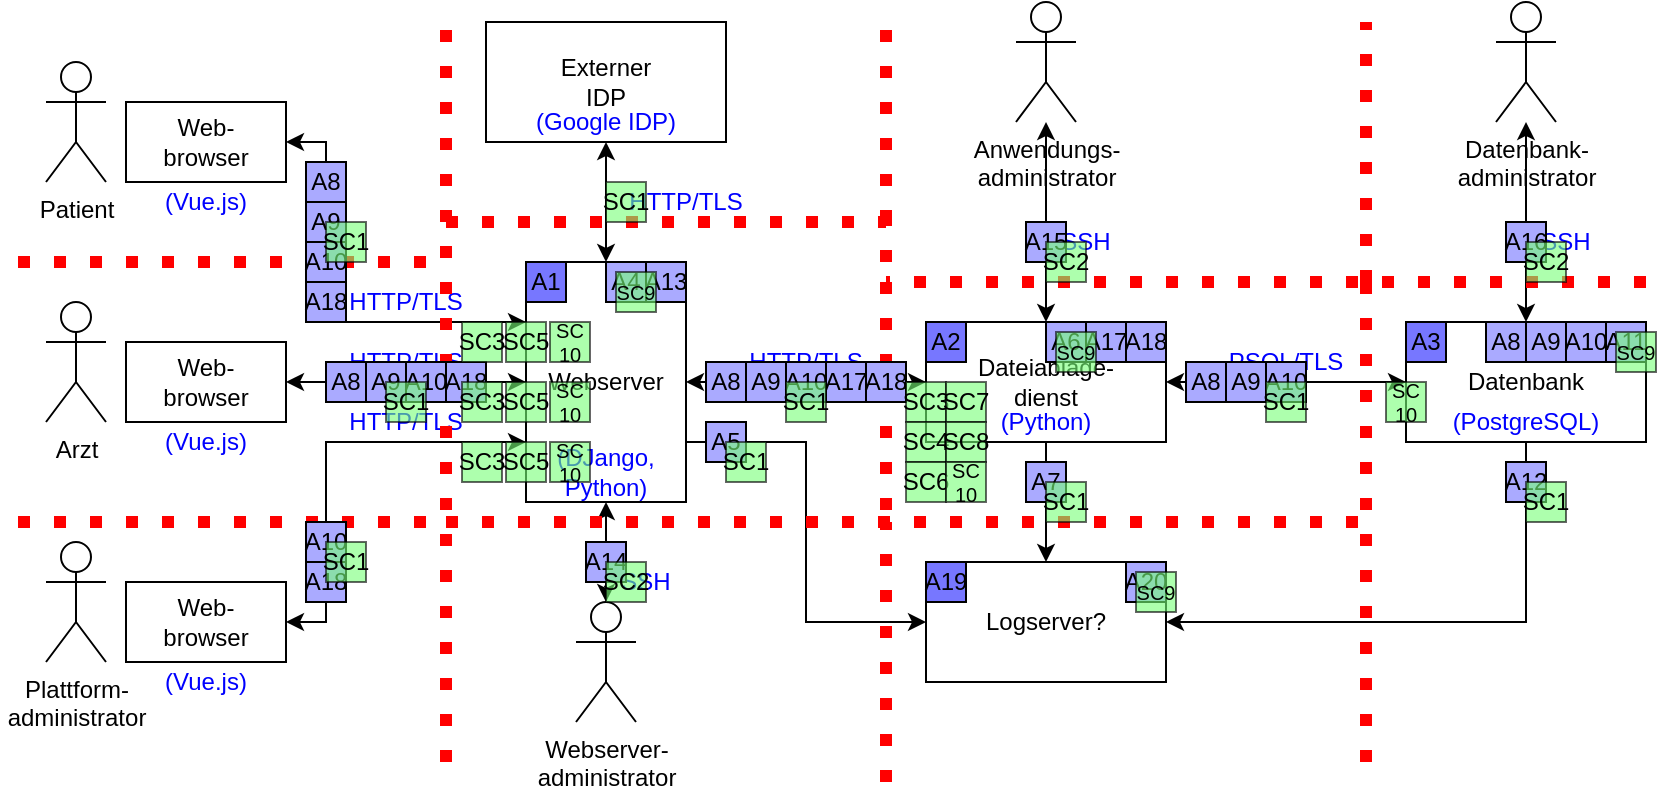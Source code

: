 <mxfile version="20.5.1" type="device"><diagram id="uVGfITCaFiUJm7X7XIJg" name="Seite-1"><mxGraphModel dx="1422" dy="762" grid="1" gridSize="10" guides="1" tooltips="1" connect="1" arrows="1" fold="1" page="1" pageScale="1" pageWidth="827" pageHeight="1169" math="0" shadow="0"><root><mxCell id="0"/><mxCell id="1" parent="0"/><mxCell id="wEpryMoChp48_agsQIqM-1" value="Patient" style="shape=umlActor;verticalLabelPosition=bottom;verticalAlign=top;html=1;outlineConnect=0;" parent="1" vertex="1"><mxGeometry x="40" y="40" width="30" height="60" as="geometry"/></mxCell><mxCell id="wEpryMoChp48_agsQIqM-2" value="Arzt" style="shape=umlActor;verticalLabelPosition=bottom;verticalAlign=top;html=1;outlineConnect=0;" parent="1" vertex="1"><mxGeometry x="40" y="160" width="30" height="60" as="geometry"/></mxCell><mxCell id="wEpryMoChp48_agsQIqM-3" value="&lt;div&gt;Plattform-&lt;/div&gt;&lt;div&gt;administrator&lt;/div&gt;" style="shape=umlActor;verticalLabelPosition=bottom;verticalAlign=top;html=1;outlineConnect=0;" parent="1" vertex="1"><mxGeometry x="40" y="280" width="30" height="60" as="geometry"/></mxCell><mxCell id="wEpryMoChp48_agsQIqM-12" style="edgeStyle=orthogonalEdgeStyle;rounded=0;orthogonalLoop=1;jettySize=auto;html=1;exitX=1;exitY=0.5;exitDx=0;exitDy=0;entryX=0;entryY=0.25;entryDx=0;entryDy=0;startArrow=classic;startFill=1;" parent="1" source="wEpryMoChp48_agsQIqM-5" target="wEpryMoChp48_agsQIqM-10" edge="1"><mxGeometry relative="1" as="geometry"><mxPoint x="180" y="180" as="targetPoint"/><Array as="points"><mxPoint x="180" y="80"/><mxPoint x="180" y="170"/></Array></mxGeometry></mxCell><mxCell id="wEpryMoChp48_agsQIqM-5" value="&lt;div&gt;Web-&lt;/div&gt;&lt;div&gt;browser&lt;br&gt;&lt;/div&gt;" style="rounded=0;whiteSpace=wrap;html=1;" parent="1" vertex="1"><mxGeometry x="80" y="60" width="80" height="40" as="geometry"/></mxCell><mxCell id="wEpryMoChp48_agsQIqM-11" style="edgeStyle=orthogonalEdgeStyle;rounded=0;orthogonalLoop=1;jettySize=auto;html=1;exitX=1;exitY=0.5;exitDx=0;exitDy=0;startArrow=classic;startFill=1;" parent="1" source="wEpryMoChp48_agsQIqM-6" target="wEpryMoChp48_agsQIqM-10" edge="1"><mxGeometry relative="1" as="geometry"/></mxCell><mxCell id="wEpryMoChp48_agsQIqM-6" value="&lt;div&gt;Web-&lt;/div&gt;&lt;div&gt;browser&lt;br&gt;&lt;/div&gt;" style="rounded=0;whiteSpace=wrap;html=1;" parent="1" vertex="1"><mxGeometry x="80" y="180" width="80" height="40" as="geometry"/></mxCell><mxCell id="wEpryMoChp48_agsQIqM-13" style="edgeStyle=orthogonalEdgeStyle;rounded=0;orthogonalLoop=1;jettySize=auto;html=1;exitX=1;exitY=0.5;exitDx=0;exitDy=0;entryX=0;entryY=0.75;entryDx=0;entryDy=0;startArrow=classic;startFill=1;" parent="1" source="wEpryMoChp48_agsQIqM-7" target="wEpryMoChp48_agsQIqM-10" edge="1"><mxGeometry relative="1" as="geometry"><Array as="points"><mxPoint x="180" y="320"/><mxPoint x="180" y="230"/></Array></mxGeometry></mxCell><mxCell id="wEpryMoChp48_agsQIqM-7" value="&lt;div&gt;Web-&lt;/div&gt;&lt;div&gt;browser&lt;br&gt;&lt;/div&gt;" style="rounded=0;whiteSpace=wrap;html=1;" parent="1" vertex="1"><mxGeometry x="80" y="300" width="80" height="40" as="geometry"/></mxCell><mxCell id="wEpryMoChp48_agsQIqM-19" style="edgeStyle=orthogonalEdgeStyle;rounded=0;orthogonalLoop=1;jettySize=auto;html=1;exitX=1;exitY=0.5;exitDx=0;exitDy=0;startArrow=classic;startFill=1;" parent="1" source="wEpryMoChp48_agsQIqM-10" target="wEpryMoChp48_agsQIqM-15" edge="1"><mxGeometry relative="1" as="geometry"/></mxCell><mxCell id="wEpryMoChp48_agsQIqM-24" style="edgeStyle=orthogonalEdgeStyle;rounded=0;orthogonalLoop=1;jettySize=auto;html=1;exitX=1;exitY=0.75;exitDx=0;exitDy=0;entryX=0;entryY=0.5;entryDx=0;entryDy=0;" parent="1" source="wEpryMoChp48_agsQIqM-10" target="wEpryMoChp48_agsQIqM-17" edge="1"><mxGeometry relative="1" as="geometry"/></mxCell><mxCell id="wEpryMoChp48_agsQIqM-26" style="edgeStyle=orthogonalEdgeStyle;rounded=0;orthogonalLoop=1;jettySize=auto;html=1;exitX=0.5;exitY=0;exitDx=0;exitDy=0;startArrow=classic;startFill=1;" parent="1" source="wEpryMoChp48_agsQIqM-10" target="wEpryMoChp48_agsQIqM-14" edge="1"><mxGeometry relative="1" as="geometry"/></mxCell><mxCell id="wEpryMoChp48_agsQIqM-10" value="&lt;div&gt;Webserver&lt;/div&gt;" style="rounded=0;whiteSpace=wrap;html=1;" parent="1" vertex="1"><mxGeometry x="280" y="140" width="80" height="120" as="geometry"/></mxCell><mxCell id="wEpryMoChp48_agsQIqM-14" value="&lt;div&gt;Externer&lt;/div&gt;&lt;div&gt;IDP&lt;br&gt;&lt;/div&gt;" style="rounded=0;whiteSpace=wrap;html=1;" parent="1" vertex="1"><mxGeometry x="260" y="20" width="120" height="60" as="geometry"/></mxCell><mxCell id="wEpryMoChp48_agsQIqM-18" style="edgeStyle=orthogonalEdgeStyle;rounded=0;orthogonalLoop=1;jettySize=auto;html=1;exitX=1;exitY=0.5;exitDx=0;exitDy=0;startArrow=classic;startFill=1;" parent="1" source="wEpryMoChp48_agsQIqM-15" target="wEpryMoChp48_agsQIqM-16" edge="1"><mxGeometry relative="1" as="geometry"/></mxCell><mxCell id="wEpryMoChp48_agsQIqM-25" style="edgeStyle=orthogonalEdgeStyle;rounded=0;orthogonalLoop=1;jettySize=auto;html=1;exitX=0.5;exitY=1;exitDx=0;exitDy=0;entryX=0.5;entryY=0;entryDx=0;entryDy=0;" parent="1" source="wEpryMoChp48_agsQIqM-15" target="wEpryMoChp48_agsQIqM-17" edge="1"><mxGeometry relative="1" as="geometry"/></mxCell><mxCell id="wEpryMoChp48_agsQIqM-15" value="&lt;div&gt;Dateiablage-&lt;/div&gt;&lt;div&gt;dienst&lt;br&gt;&lt;/div&gt;" style="rounded=0;whiteSpace=wrap;html=1;" parent="1" vertex="1"><mxGeometry x="480" y="170" width="120" height="60" as="geometry"/></mxCell><mxCell id="jYVqGs-6-Orzp6eaTr2p-7" style="edgeStyle=orthogonalEdgeStyle;rounded=0;orthogonalLoop=1;jettySize=auto;html=1;exitX=0.5;exitY=1;exitDx=0;exitDy=0;entryX=1;entryY=0.5;entryDx=0;entryDy=0;" parent="1" source="wEpryMoChp48_agsQIqM-16" target="wEpryMoChp48_agsQIqM-17" edge="1"><mxGeometry relative="1" as="geometry"/></mxCell><mxCell id="wEpryMoChp48_agsQIqM-16" value="Datenbank" style="rounded=0;whiteSpace=wrap;html=1;" parent="1" vertex="1"><mxGeometry x="720" y="170" width="120" height="60" as="geometry"/></mxCell><mxCell id="wEpryMoChp48_agsQIqM-17" value="Logserver?" style="rounded=0;whiteSpace=wrap;html=1;" parent="1" vertex="1"><mxGeometry x="480" y="290" width="120" height="60" as="geometry"/></mxCell><mxCell id="jYVqGs-6-Orzp6eaTr2p-5" style="edgeStyle=orthogonalEdgeStyle;rounded=0;orthogonalLoop=1;jettySize=auto;html=1;startArrow=classic;startFill=1;" parent="1" source="jYVqGs-6-Orzp6eaTr2p-1" target="wEpryMoChp48_agsQIqM-15" edge="1"><mxGeometry relative="1" as="geometry"/></mxCell><mxCell id="jYVqGs-6-Orzp6eaTr2p-1" value="&lt;div&gt;Anwendungs-&lt;/div&gt;&lt;div&gt;administrator&lt;/div&gt;" style="shape=umlActor;verticalLabelPosition=bottom;verticalAlign=top;html=1;outlineConnect=0;" parent="1" vertex="1"><mxGeometry x="525" y="10" width="30" height="60" as="geometry"/></mxCell><mxCell id="jYVqGs-6-Orzp6eaTr2p-6" style="edgeStyle=orthogonalEdgeStyle;rounded=0;orthogonalLoop=1;jettySize=auto;html=1;startArrow=classic;startFill=1;" parent="1" source="jYVqGs-6-Orzp6eaTr2p-2" target="wEpryMoChp48_agsQIqM-16" edge="1"><mxGeometry relative="1" as="geometry"/></mxCell><mxCell id="jYVqGs-6-Orzp6eaTr2p-2" value="&lt;div&gt;Datenbank-&lt;/div&gt;&lt;div&gt;administrator&lt;/div&gt;" style="shape=umlActor;verticalLabelPosition=bottom;verticalAlign=top;html=1;outlineConnect=0;" parent="1" vertex="1"><mxGeometry x="765" y="10" width="30" height="60" as="geometry"/></mxCell><mxCell id="-QTAtKX09mSlTEPiPCkI-73" style="edgeStyle=orthogonalEdgeStyle;rounded=0;orthogonalLoop=1;jettySize=auto;html=1;startArrow=classic;startFill=1;" parent="1" source="-QTAtKX09mSlTEPiPCkI-65" target="wEpryMoChp48_agsQIqM-10" edge="1"><mxGeometry relative="1" as="geometry"/></mxCell><mxCell id="-QTAtKX09mSlTEPiPCkI-65" value="&lt;div&gt;Webserver-&lt;/div&gt;&lt;div&gt;administrator&lt;/div&gt;" style="shape=umlActor;verticalLabelPosition=bottom;verticalAlign=top;html=1;outlineConnect=0;" parent="1" vertex="1"><mxGeometry x="305" y="310" width="30" height="60" as="geometry"/></mxCell><mxCell id="jYVqGs-6-Orzp6eaTr2p-8" value="Technisch" parent="0"/><mxCell id="jYVqGs-6-Orzp6eaTr2p-11" value="(PostgreSQL)" style="text;html=1;strokeColor=none;fillColor=none;align=center;verticalAlign=middle;whiteSpace=wrap;rounded=0;fontColor=#0000ff;" parent="jYVqGs-6-Orzp6eaTr2p-8" vertex="1"><mxGeometry x="720" y="210" width="120" height="20" as="geometry"/></mxCell><mxCell id="jYVqGs-6-Orzp6eaTr2p-12" value="(DJango, Python)" style="text;html=1;strokeColor=none;fillColor=none;align=center;verticalAlign=middle;whiteSpace=wrap;rounded=0;fontColor=#0000ff;" parent="jYVqGs-6-Orzp6eaTr2p-8" vertex="1"><mxGeometry x="280" y="230" width="80" height="30" as="geometry"/></mxCell><mxCell id="jYVqGs-6-Orzp6eaTr2p-13" value="(Python)" style="text;html=1;strokeColor=none;fillColor=none;align=center;verticalAlign=middle;whiteSpace=wrap;rounded=0;fontColor=#0000ff;" parent="jYVqGs-6-Orzp6eaTr2p-8" vertex="1"><mxGeometry x="480" y="210" width="120" height="20" as="geometry"/></mxCell><mxCell id="jYVqGs-6-Orzp6eaTr2p-14" value="(Vue.js)" style="text;html=1;strokeColor=none;fillColor=none;align=center;verticalAlign=middle;whiteSpace=wrap;rounded=0;fontColor=#0000ff;" parent="jYVqGs-6-Orzp6eaTr2p-8" vertex="1"><mxGeometry x="80" y="100" width="80" height="20" as="geometry"/></mxCell><mxCell id="jYVqGs-6-Orzp6eaTr2p-15" value="(Vue.js)" style="text;html=1;strokeColor=none;fillColor=none;align=center;verticalAlign=middle;whiteSpace=wrap;rounded=0;fontColor=#0000ff;" parent="jYVqGs-6-Orzp6eaTr2p-8" vertex="1"><mxGeometry x="80" y="220" width="80" height="20" as="geometry"/></mxCell><mxCell id="jYVqGs-6-Orzp6eaTr2p-16" value="(Vue.js)" style="text;html=1;strokeColor=none;fillColor=none;align=center;verticalAlign=middle;whiteSpace=wrap;rounded=0;fontColor=#0000ff;" parent="jYVqGs-6-Orzp6eaTr2p-8" vertex="1"><mxGeometry x="80" y="340" width="80" height="20" as="geometry"/></mxCell><mxCell id="jYVqGs-6-Orzp6eaTr2p-17" value="HTTP/TLS" style="text;html=1;strokeColor=none;fillColor=none;align=center;verticalAlign=middle;whiteSpace=wrap;rounded=0;fontColor=#0000ff;" parent="jYVqGs-6-Orzp6eaTr2p-8" vertex="1"><mxGeometry x="380" y="180" width="80" height="20" as="geometry"/></mxCell><mxCell id="jYVqGs-6-Orzp6eaTr2p-18" value="PSQL/TLS" style="text;html=1;strokeColor=none;fillColor=none;align=center;verticalAlign=middle;whiteSpace=wrap;rounded=0;fontColor=#0000ff;" parent="jYVqGs-6-Orzp6eaTr2p-8" vertex="1"><mxGeometry x="620" y="180" width="80" height="20" as="geometry"/></mxCell><mxCell id="jYVqGs-6-Orzp6eaTr2p-20" value="HTTP/TLS" style="text;html=1;strokeColor=none;fillColor=none;align=center;verticalAlign=middle;whiteSpace=wrap;rounded=0;fontColor=#0000ff;" parent="jYVqGs-6-Orzp6eaTr2p-8" vertex="1"><mxGeometry x="180" y="150" width="80" height="20" as="geometry"/></mxCell><mxCell id="jYVqGs-6-Orzp6eaTr2p-21" value="HTTP/TLS" style="text;html=1;strokeColor=none;fillColor=none;align=center;verticalAlign=middle;whiteSpace=wrap;rounded=0;fontColor=#0000ff;" parent="jYVqGs-6-Orzp6eaTr2p-8" vertex="1"><mxGeometry x="180" y="180" width="80" height="20" as="geometry"/></mxCell><mxCell id="jYVqGs-6-Orzp6eaTr2p-22" value="HTTP/TLS" style="text;html=1;strokeColor=none;fillColor=none;align=center;verticalAlign=middle;whiteSpace=wrap;rounded=0;fontColor=#0000ff;" parent="jYVqGs-6-Orzp6eaTr2p-8" vertex="1"><mxGeometry x="180" y="210" width="80" height="20" as="geometry"/></mxCell><mxCell id="jYVqGs-6-Orzp6eaTr2p-23" value="HTTP/TLS" style="text;html=1;strokeColor=none;fillColor=none;align=center;verticalAlign=middle;whiteSpace=wrap;rounded=0;fontColor=#0000ff;" parent="jYVqGs-6-Orzp6eaTr2p-8" vertex="1"><mxGeometry x="320" y="100" width="80" height="20" as="geometry"/></mxCell><mxCell id="jYVqGs-6-Orzp6eaTr2p-24" value="SSH" style="text;html=1;strokeColor=none;fillColor=none;align=center;verticalAlign=middle;whiteSpace=wrap;rounded=0;fontColor=#0000ff;" parent="jYVqGs-6-Orzp6eaTr2p-8" vertex="1"><mxGeometry x="540" y="120" width="40" height="20" as="geometry"/></mxCell><mxCell id="jYVqGs-6-Orzp6eaTr2p-25" value="SSH" style="text;html=1;strokeColor=none;fillColor=none;align=center;verticalAlign=middle;whiteSpace=wrap;rounded=0;fontColor=#0000ff;" parent="jYVqGs-6-Orzp6eaTr2p-8" vertex="1"><mxGeometry x="780" y="120" width="40" height="20" as="geometry"/></mxCell><mxCell id="jYVqGs-6-Orzp6eaTr2p-26" value="(Google IDP)" style="text;html=1;strokeColor=none;fillColor=none;align=center;verticalAlign=middle;whiteSpace=wrap;rounded=0;fontColor=#0000ff;" parent="jYVqGs-6-Orzp6eaTr2p-8" vertex="1"><mxGeometry x="260" y="60" width="120" height="20" as="geometry"/></mxCell><mxCell id="-QTAtKX09mSlTEPiPCkI-75" value="SSH" style="text;html=1;strokeColor=none;fillColor=none;align=center;verticalAlign=middle;whiteSpace=wrap;rounded=0;fontColor=#0000ff;" parent="jYVqGs-6-Orzp6eaTr2p-8" vertex="1"><mxGeometry x="320" y="290" width="40" height="20" as="geometry"/></mxCell><object label="Vertrauensgrenzen" id="EDAqVRk68eKfgAT5x3LY-1"><mxCell parent="0"/></object><mxCell id="EDAqVRk68eKfgAT5x3LY-3" value="" style="endArrow=none;dashed=1;html=1;strokeWidth=6;rounded=0;strokeColor=#ff0000;dashPattern=1 2;" parent="EDAqVRk68eKfgAT5x3LY-1" edge="1"><mxGeometry width="50" height="50" relative="1" as="geometry"><mxPoint x="460" y="400" as="sourcePoint"/><mxPoint x="700" y="270" as="targetPoint"/><Array as="points"><mxPoint x="460" y="270"/></Array></mxGeometry></mxCell><mxCell id="EDAqVRk68eKfgAT5x3LY-4" value="" style="endArrow=none;dashed=1;html=1;strokeWidth=6;rounded=0;strokeColor=#ff0000;dashPattern=1 2;" parent="EDAqVRk68eKfgAT5x3LY-1" edge="1"><mxGeometry width="50" height="50" relative="1" as="geometry"><mxPoint x="460" y="150" as="sourcePoint"/><mxPoint x="460" y="270" as="targetPoint"/></mxGeometry></mxCell><mxCell id="EDAqVRk68eKfgAT5x3LY-5" value="" style="endArrow=none;dashed=1;html=1;strokeWidth=6;rounded=0;strokeColor=#ff0000;dashPattern=1 2;" parent="EDAqVRk68eKfgAT5x3LY-1" edge="1"><mxGeometry width="50" height="50" relative="1" as="geometry"><mxPoint x="840" y="150" as="sourcePoint"/><mxPoint x="460" y="150" as="targetPoint"/></mxGeometry></mxCell><mxCell id="EDAqVRk68eKfgAT5x3LY-6" value="" style="endArrow=none;dashed=1;html=1;strokeWidth=6;rounded=0;strokeColor=#ff0000;dashPattern=1 2;" parent="EDAqVRk68eKfgAT5x3LY-1" edge="1"><mxGeometry width="50" height="50" relative="1" as="geometry"><mxPoint x="700" y="150" as="sourcePoint"/><mxPoint x="700" y="400" as="targetPoint"/></mxGeometry></mxCell><mxCell id="EDAqVRk68eKfgAT5x3LY-7" value="" style="endArrow=none;dashed=1;html=1;strokeWidth=6;rounded=0;strokeColor=#ff0000;dashPattern=1 2;" parent="EDAqVRk68eKfgAT5x3LY-1" edge="1"><mxGeometry width="50" height="50" relative="1" as="geometry"><mxPoint x="460" y="140" as="sourcePoint"/><mxPoint x="240" y="400" as="targetPoint"/><Array as="points"><mxPoint x="460" y="120"/><mxPoint x="240" y="120"/></Array></mxGeometry></mxCell><mxCell id="EDAqVRk68eKfgAT5x3LY-8" value="" style="endArrow=none;dashed=1;html=1;strokeWidth=6;rounded=0;strokeColor=#ff0000;dashPattern=1 2;" parent="EDAqVRk68eKfgAT5x3LY-1" edge="1"><mxGeometry width="50" height="50" relative="1" as="geometry"><mxPoint x="230" y="140" as="sourcePoint"/><mxPoint x="20" y="140" as="targetPoint"/></mxGeometry></mxCell><mxCell id="EDAqVRk68eKfgAT5x3LY-9" value="" style="endArrow=none;dashed=1;html=1;strokeWidth=6;rounded=0;strokeColor=#ff0000;dashPattern=1 2;" parent="EDAqVRk68eKfgAT5x3LY-1" edge="1"><mxGeometry width="50" height="50" relative="1" as="geometry"><mxPoint x="230" y="270" as="sourcePoint"/><mxPoint x="20.0" y="270" as="targetPoint"/></mxGeometry></mxCell><mxCell id="EDAqVRk68eKfgAT5x3LY-10" value="" style="endArrow=none;dashed=1;html=1;strokeWidth=6;rounded=0;strokeColor=#ff0000;dashPattern=1 2;" parent="EDAqVRk68eKfgAT5x3LY-1" edge="1"><mxGeometry width="50" height="50" relative="1" as="geometry"><mxPoint x="240" y="120" as="sourcePoint"/><mxPoint x="240" y="20" as="targetPoint"/></mxGeometry></mxCell><mxCell id="EDAqVRk68eKfgAT5x3LY-11" value="" style="endArrow=none;dashed=1;html=1;strokeWidth=6;rounded=0;strokeColor=#ff0000;dashPattern=1 2;" parent="EDAqVRk68eKfgAT5x3LY-1" edge="1"><mxGeometry width="50" height="50" relative="1" as="geometry"><mxPoint x="460" y="120" as="sourcePoint"/><mxPoint x="460" y="20" as="targetPoint"/></mxGeometry></mxCell><mxCell id="EDAqVRk68eKfgAT5x3LY-12" value="" style="endArrow=none;dashed=1;html=1;strokeWidth=6;rounded=0;strokeColor=#ff0000;dashPattern=1 2;" parent="EDAqVRk68eKfgAT5x3LY-1" edge="1"><mxGeometry width="50" height="50" relative="1" as="geometry"><mxPoint x="700" y="150" as="sourcePoint"/><mxPoint x="700" y="20" as="targetPoint"/></mxGeometry></mxCell><mxCell id="-QTAtKX09mSlTEPiPCkI-66" value="" style="endArrow=none;dashed=1;html=1;strokeWidth=6;rounded=0;strokeColor=#ff0000;dashPattern=1 2;" parent="EDAqVRk68eKfgAT5x3LY-1" edge="1"><mxGeometry width="50" height="50" relative="1" as="geometry"><mxPoint x="240" y="270" as="sourcePoint"/><mxPoint x="460" y="270" as="targetPoint"/></mxGeometry></mxCell><mxCell id="-QTAtKX09mSlTEPiPCkI-27" value="Schutzobjekte" parent="0"/><mxCell id="-QTAtKX09mSlTEPiPCkI-28" value="A1" style="whiteSpace=wrap;html=1;aspect=fixed;fillColor=#7777FF;" parent="-QTAtKX09mSlTEPiPCkI-27" vertex="1"><mxGeometry x="280" y="140" width="20" height="20" as="geometry"/></mxCell><mxCell id="-QTAtKX09mSlTEPiPCkI-29" value="A2" style="whiteSpace=wrap;html=1;aspect=fixed;fillColor=#7777FF;" parent="-QTAtKX09mSlTEPiPCkI-27" vertex="1"><mxGeometry x="480" y="170" width="20" height="20" as="geometry"/></mxCell><mxCell id="-QTAtKX09mSlTEPiPCkI-30" value="A3" style="whiteSpace=wrap;html=1;aspect=fixed;fillColor=#7777FF;" parent="-QTAtKX09mSlTEPiPCkI-27" vertex="1"><mxGeometry x="720" y="170" width="20" height="20" as="geometry"/></mxCell><mxCell id="-QTAtKX09mSlTEPiPCkI-31" value="A19" style="whiteSpace=wrap;html=1;aspect=fixed;fillColor=#7777FF;" parent="-QTAtKX09mSlTEPiPCkI-27" vertex="1"><mxGeometry x="480" y="290" width="20" height="20" as="geometry"/></mxCell><mxCell id="-QTAtKX09mSlTEPiPCkI-32" value="A4" style="whiteSpace=wrap;html=1;aspect=fixed;fillColor=#aaaaFF;" parent="-QTAtKX09mSlTEPiPCkI-27" vertex="1"><mxGeometry x="320" y="140" width="20" height="20" as="geometry"/></mxCell><mxCell id="-QTAtKX09mSlTEPiPCkI-33" value="A5" style="whiteSpace=wrap;html=1;aspect=fixed;fillColor=#aaaaFF;" parent="-QTAtKX09mSlTEPiPCkI-27" vertex="1"><mxGeometry x="370" y="220" width="20" height="20" as="geometry"/></mxCell><mxCell id="-QTAtKX09mSlTEPiPCkI-34" value="A7" style="whiteSpace=wrap;html=1;aspect=fixed;fillColor=#aaaaFF;" parent="-QTAtKX09mSlTEPiPCkI-27" vertex="1"><mxGeometry x="530" y="240" width="20" height="20" as="geometry"/></mxCell><mxCell id="-QTAtKX09mSlTEPiPCkI-35" value="A8" style="whiteSpace=wrap;html=1;aspect=fixed;fillColor=#aaaaFF;" parent="-QTAtKX09mSlTEPiPCkI-27" vertex="1"><mxGeometry x="170" y="90" width="20" height="20" as="geometry"/></mxCell><mxCell id="-QTAtKX09mSlTEPiPCkI-36" value="A6" style="whiteSpace=wrap;html=1;aspect=fixed;fillColor=#aaaaFF;" parent="-QTAtKX09mSlTEPiPCkI-27" vertex="1"><mxGeometry x="540" y="170" width="20" height="20" as="geometry"/></mxCell><mxCell id="-QTAtKX09mSlTEPiPCkI-37" value="A11" style="whiteSpace=wrap;html=1;aspect=fixed;fillColor=#aaaaFF;" parent="-QTAtKX09mSlTEPiPCkI-27" vertex="1"><mxGeometry x="820" y="170" width="20" height="20" as="geometry"/></mxCell><mxCell id="-QTAtKX09mSlTEPiPCkI-38" value="A12" style="whiteSpace=wrap;html=1;aspect=fixed;fillColor=#aaaaFF;" parent="-QTAtKX09mSlTEPiPCkI-27" vertex="1"><mxGeometry x="770" y="240" width="20" height="20" as="geometry"/></mxCell><mxCell id="-QTAtKX09mSlTEPiPCkI-39" value="A9" style="whiteSpace=wrap;html=1;aspect=fixed;fillColor=#aaaaFF;" parent="-QTAtKX09mSlTEPiPCkI-27" vertex="1"><mxGeometry x="170" y="110" width="20" height="20" as="geometry"/></mxCell><mxCell id="-QTAtKX09mSlTEPiPCkI-40" value="A13" style="whiteSpace=wrap;html=1;aspect=fixed;fillColor=#aaaaFF;" parent="-QTAtKX09mSlTEPiPCkI-27" vertex="1"><mxGeometry x="340" y="140" width="20" height="20" as="geometry"/></mxCell><mxCell id="-QTAtKX09mSlTEPiPCkI-41" value="A14" style="whiteSpace=wrap;html=1;aspect=fixed;fillColor=#aaaaFF;" parent="-QTAtKX09mSlTEPiPCkI-27" vertex="1"><mxGeometry x="310" y="280" width="20" height="20" as="geometry"/></mxCell><mxCell id="-QTAtKX09mSlTEPiPCkI-42" value="A15" style="whiteSpace=wrap;html=1;aspect=fixed;fillColor=#aaaaFF;" parent="-QTAtKX09mSlTEPiPCkI-27" vertex="1"><mxGeometry x="530" y="120" width="20" height="20" as="geometry"/></mxCell><mxCell id="-QTAtKX09mSlTEPiPCkI-43" value="A16" style="whiteSpace=wrap;html=1;aspect=fixed;fillColor=#aaaaFF;" parent="-QTAtKX09mSlTEPiPCkI-27" vertex="1"><mxGeometry x="770" y="120" width="20" height="20" as="geometry"/></mxCell><mxCell id="-QTAtKX09mSlTEPiPCkI-44" value="A17" style="whiteSpace=wrap;html=1;aspect=fixed;fillColor=#aaaaFF;" parent="-QTAtKX09mSlTEPiPCkI-27" vertex="1"><mxGeometry x="430" y="190" width="20" height="20" as="geometry"/></mxCell><mxCell id="-QTAtKX09mSlTEPiPCkI-45" value="A10" style="whiteSpace=wrap;html=1;aspect=fixed;fillColor=#aaaaFF;" parent="-QTAtKX09mSlTEPiPCkI-27" vertex="1"><mxGeometry x="170" y="130" width="20" height="20" as="geometry"/></mxCell><mxCell id="-QTAtKX09mSlTEPiPCkI-46" value="A18" style="whiteSpace=wrap;html=1;aspect=fixed;fillColor=#aaaaFF;" parent="-QTAtKX09mSlTEPiPCkI-27" vertex="1"><mxGeometry x="170" y="150" width="20" height="20" as="geometry"/></mxCell><mxCell id="-QTAtKX09mSlTEPiPCkI-47" value="A8" style="whiteSpace=wrap;html=1;aspect=fixed;fillColor=#aaaaFF;" parent="-QTAtKX09mSlTEPiPCkI-27" vertex="1"><mxGeometry x="180" y="190" width="20" height="20" as="geometry"/></mxCell><mxCell id="-QTAtKX09mSlTEPiPCkI-48" value="A8" style="whiteSpace=wrap;html=1;aspect=fixed;fillColor=#aaaaFF;" parent="-QTAtKX09mSlTEPiPCkI-27" vertex="1"><mxGeometry x="370" y="190" width="20" height="20" as="geometry"/></mxCell><mxCell id="-QTAtKX09mSlTEPiPCkI-49" value="A8" style="whiteSpace=wrap;html=1;aspect=fixed;fillColor=#aaaaFF;" parent="-QTAtKX09mSlTEPiPCkI-27" vertex="1"><mxGeometry x="610" y="190" width="20" height="20" as="geometry"/></mxCell><mxCell id="-QTAtKX09mSlTEPiPCkI-50" value="A8" style="whiteSpace=wrap;html=1;aspect=fixed;fillColor=#aaaaFF;" parent="-QTAtKX09mSlTEPiPCkI-27" vertex="1"><mxGeometry x="760" y="170" width="20" height="20" as="geometry"/></mxCell><mxCell id="-QTAtKX09mSlTEPiPCkI-51" value="A9" style="whiteSpace=wrap;html=1;aspect=fixed;fillColor=#aaaaFF;" parent="-QTAtKX09mSlTEPiPCkI-27" vertex="1"><mxGeometry x="200" y="190" width="20" height="20" as="geometry"/></mxCell><mxCell id="-QTAtKX09mSlTEPiPCkI-52" value="A9" style="whiteSpace=wrap;html=1;aspect=fixed;fillColor=#aaaaFF;" parent="-QTAtKX09mSlTEPiPCkI-27" vertex="1"><mxGeometry x="390" y="190" width="20" height="20" as="geometry"/></mxCell><mxCell id="-QTAtKX09mSlTEPiPCkI-53" value="A9" style="whiteSpace=wrap;html=1;aspect=fixed;fillColor=#aaaaFF;" parent="-QTAtKX09mSlTEPiPCkI-27" vertex="1"><mxGeometry x="780" y="170" width="20" height="20" as="geometry"/></mxCell><mxCell id="-QTAtKX09mSlTEPiPCkI-54" value="A10" style="whiteSpace=wrap;html=1;aspect=fixed;fillColor=#aaaaFF;" parent="-QTAtKX09mSlTEPiPCkI-27" vertex="1"><mxGeometry x="220" y="190" width="20" height="20" as="geometry"/></mxCell><mxCell id="-QTAtKX09mSlTEPiPCkI-55" value="A10" style="whiteSpace=wrap;html=1;aspect=fixed;fillColor=#aaaaFF;" parent="-QTAtKX09mSlTEPiPCkI-27" vertex="1"><mxGeometry x="170" y="270" width="20" height="20" as="geometry"/></mxCell><mxCell id="-QTAtKX09mSlTEPiPCkI-56" value="A10" style="whiteSpace=wrap;html=1;aspect=fixed;fillColor=#aaaaFF;" parent="-QTAtKX09mSlTEPiPCkI-27" vertex="1"><mxGeometry x="410" y="190" width="20" height="20" as="geometry"/></mxCell><mxCell id="-QTAtKX09mSlTEPiPCkI-57" value="A10" style="whiteSpace=wrap;html=1;aspect=fixed;fillColor=#aaaaFF;" parent="-QTAtKX09mSlTEPiPCkI-27" vertex="1"><mxGeometry x="650" y="190" width="20" height="20" as="geometry"/></mxCell><mxCell id="-QTAtKX09mSlTEPiPCkI-58" value="A10" style="whiteSpace=wrap;html=1;aspect=fixed;fillColor=#aaaaFF;" parent="-QTAtKX09mSlTEPiPCkI-27" vertex="1"><mxGeometry x="800" y="170" width="20" height="20" as="geometry"/></mxCell><mxCell id="-QTAtKX09mSlTEPiPCkI-59" value="A9" style="whiteSpace=wrap;html=1;aspect=fixed;fillColor=#aaaaFF;" parent="-QTAtKX09mSlTEPiPCkI-27" vertex="1"><mxGeometry x="630" y="190" width="20" height="20" as="geometry"/></mxCell><mxCell id="-QTAtKX09mSlTEPiPCkI-60" value="A18" style="whiteSpace=wrap;html=1;aspect=fixed;fillColor=#aaaaFF;" parent="-QTAtKX09mSlTEPiPCkI-27" vertex="1"><mxGeometry x="240" y="190" width="20" height="20" as="geometry"/></mxCell><mxCell id="-QTAtKX09mSlTEPiPCkI-61" value="A18" style="whiteSpace=wrap;html=1;aspect=fixed;fillColor=#aaaaFF;" parent="-QTAtKX09mSlTEPiPCkI-27" vertex="1"><mxGeometry x="170" y="290" width="20" height="20" as="geometry"/></mxCell><mxCell id="-QTAtKX09mSlTEPiPCkI-62" value="A18" style="whiteSpace=wrap;html=1;aspect=fixed;fillColor=#aaaaFF;" parent="-QTAtKX09mSlTEPiPCkI-27" vertex="1"><mxGeometry x="450" y="190" width="20" height="20" as="geometry"/></mxCell><mxCell id="-QTAtKX09mSlTEPiPCkI-63" value="A18" style="whiteSpace=wrap;html=1;aspect=fixed;fillColor=#aaaaFF;" parent="-QTAtKX09mSlTEPiPCkI-27" vertex="1"><mxGeometry x="580" y="170" width="20" height="20" as="geometry"/></mxCell><mxCell id="-QTAtKX09mSlTEPiPCkI-71" value="A17" style="whiteSpace=wrap;html=1;aspect=fixed;fillColor=#aaaaFF;" parent="-QTAtKX09mSlTEPiPCkI-27" vertex="1"><mxGeometry x="560" y="170" width="20" height="20" as="geometry"/></mxCell><mxCell id="-QTAtKX09mSlTEPiPCkI-77" value="A20" style="whiteSpace=wrap;html=1;aspect=fixed;fillColor=#aaaaFF;" parent="-QTAtKX09mSlTEPiPCkI-27" vertex="1"><mxGeometry x="580" y="290" width="20" height="20" as="geometry"/></mxCell><mxCell id="iUlAiYw8dszu4N_6vodb-1" value="Sicherheitsmaßnahmen" parent="0"/><mxCell id="iUlAiYw8dszu4N_6vodb-2" value="SC1" style="whiteSpace=wrap;html=1;aspect=fixed;fillColor=#77FF77;opacity=60;" parent="iUlAiYw8dszu4N_6vodb-1" vertex="1"><mxGeometry x="210" y="200" width="20" height="20" as="geometry"/></mxCell><mxCell id="iUlAiYw8dszu4N_6vodb-3" value="SC1" style="whiteSpace=wrap;html=1;aspect=fixed;fillColor=#77FF77;opacity=60;" parent="iUlAiYw8dszu4N_6vodb-1" vertex="1"><mxGeometry x="410" y="200" width="20" height="20" as="geometry"/></mxCell><mxCell id="iUlAiYw8dszu4N_6vodb-4" value="SC1" style="whiteSpace=wrap;html=1;aspect=fixed;fillColor=#77FF77;opacity=60;" parent="iUlAiYw8dszu4N_6vodb-1" vertex="1"><mxGeometry x="650" y="200" width="20" height="20" as="geometry"/></mxCell><mxCell id="iUlAiYw8dszu4N_6vodb-5" value="SC1" style="whiteSpace=wrap;html=1;aspect=fixed;fillColor=#77FF77;opacity=60;" parent="iUlAiYw8dszu4N_6vodb-1" vertex="1"><mxGeometry x="380" y="230" width="20" height="20" as="geometry"/></mxCell><mxCell id="iUlAiYw8dszu4N_6vodb-6" value="SC1" style="whiteSpace=wrap;html=1;aspect=fixed;fillColor=#77FF77;opacity=60;" parent="iUlAiYw8dszu4N_6vodb-1" vertex="1"><mxGeometry x="540" y="250" width="20" height="20" as="geometry"/></mxCell><mxCell id="iUlAiYw8dszu4N_6vodb-8" value="SC1" style="whiteSpace=wrap;html=1;aspect=fixed;fillColor=#77FF77;opacity=60;" parent="iUlAiYw8dszu4N_6vodb-1" vertex="1"><mxGeometry x="780" y="250" width="20" height="20" as="geometry"/></mxCell><mxCell id="iUlAiYw8dszu4N_6vodb-9" value="SC1" style="whiteSpace=wrap;html=1;aspect=fixed;fillColor=#77FF77;opacity=60;" parent="iUlAiYw8dszu4N_6vodb-1" vertex="1"><mxGeometry x="180" y="120" width="20" height="20" as="geometry"/></mxCell><mxCell id="iUlAiYw8dszu4N_6vodb-10" value="SC1" style="whiteSpace=wrap;html=1;aspect=fixed;fillColor=#77FF77;opacity=60;" parent="iUlAiYw8dszu4N_6vodb-1" vertex="1"><mxGeometry x="180" y="280" width="20" height="20" as="geometry"/></mxCell><mxCell id="iUlAiYw8dszu4N_6vodb-11" value="SC2" style="whiteSpace=wrap;html=1;aspect=fixed;fillColor=#77FF77;opacity=60;" parent="iUlAiYw8dszu4N_6vodb-1" vertex="1"><mxGeometry x="320" y="290" width="20" height="20" as="geometry"/></mxCell><mxCell id="iUlAiYw8dszu4N_6vodb-12" value="SC2" style="whiteSpace=wrap;html=1;aspect=fixed;fillColor=#77FF77;opacity=60;" parent="iUlAiYw8dszu4N_6vodb-1" vertex="1"><mxGeometry x="540" y="130" width="20" height="20" as="geometry"/></mxCell><mxCell id="iUlAiYw8dszu4N_6vodb-13" value="SC2" style="whiteSpace=wrap;html=1;aspect=fixed;fillColor=#77FF77;opacity=60;" parent="iUlAiYw8dszu4N_6vodb-1" vertex="1"><mxGeometry x="780" y="130" width="20" height="20" as="geometry"/></mxCell><mxCell id="iUlAiYw8dszu4N_6vodb-14" value="SC3" style="whiteSpace=wrap;html=1;aspect=fixed;fillColor=#77FF77;opacity=60;" parent="iUlAiYw8dszu4N_6vodb-1" vertex="1"><mxGeometry x="248" y="230" width="20" height="20" as="geometry"/></mxCell><mxCell id="iUlAiYw8dszu4N_6vodb-15" value="SC3" style="whiteSpace=wrap;html=1;aspect=fixed;fillColor=#77FF77;opacity=60;" parent="iUlAiYw8dszu4N_6vodb-1" vertex="1"><mxGeometry x="248" y="200" width="20" height="20" as="geometry"/></mxCell><mxCell id="iUlAiYw8dszu4N_6vodb-16" value="SC3" style="whiteSpace=wrap;html=1;aspect=fixed;fillColor=#77FF77;opacity=60;" parent="iUlAiYw8dszu4N_6vodb-1" vertex="1"><mxGeometry x="248" y="170" width="20" height="20" as="geometry"/></mxCell><mxCell id="iUlAiYw8dszu4N_6vodb-17" value="SC3" style="whiteSpace=wrap;html=1;aspect=fixed;fillColor=#77FF77;opacity=60;" parent="iUlAiYw8dszu4N_6vodb-1" vertex="1"><mxGeometry x="470" y="200" width="20" height="20" as="geometry"/></mxCell><mxCell id="iUlAiYw8dszu4N_6vodb-18" value="SC4" style="whiteSpace=wrap;html=1;aspect=fixed;fillColor=#77FF77;opacity=60;" parent="iUlAiYw8dszu4N_6vodb-1" vertex="1"><mxGeometry x="470" y="220" width="20" height="20" as="geometry"/></mxCell><mxCell id="iUlAiYw8dszu4N_6vodb-19" value="SC5" style="whiteSpace=wrap;html=1;aspect=fixed;fillColor=#77FF77;opacity=60;" parent="iUlAiYw8dszu4N_6vodb-1" vertex="1"><mxGeometry x="270" y="170" width="20" height="20" as="geometry"/></mxCell><mxCell id="iUlAiYw8dszu4N_6vodb-20" value="SC5" style="whiteSpace=wrap;html=1;aspect=fixed;fillColor=#77FF77;opacity=60;" parent="iUlAiYw8dszu4N_6vodb-1" vertex="1"><mxGeometry x="270" y="200" width="20" height="20" as="geometry"/></mxCell><mxCell id="iUlAiYw8dszu4N_6vodb-21" value="SC5" style="whiteSpace=wrap;html=1;aspect=fixed;fillColor=#77FF77;opacity=60;" parent="iUlAiYw8dszu4N_6vodb-1" vertex="1"><mxGeometry x="270" y="230" width="20" height="20" as="geometry"/></mxCell><mxCell id="iUlAiYw8dszu4N_6vodb-24" value="SC6" style="whiteSpace=wrap;html=1;aspect=fixed;fillColor=#77FF77;opacity=60;" parent="iUlAiYw8dszu4N_6vodb-1" vertex="1"><mxGeometry x="470" y="240" width="20" height="20" as="geometry"/></mxCell><mxCell id="iUlAiYw8dszu4N_6vodb-25" value="SC7" style="whiteSpace=wrap;html=1;aspect=fixed;fillColor=#77FF77;opacity=60;" parent="iUlAiYw8dszu4N_6vodb-1" vertex="1"><mxGeometry x="490" y="200" width="20" height="20" as="geometry"/></mxCell><mxCell id="iUlAiYw8dszu4N_6vodb-26" value="SC8" style="whiteSpace=wrap;html=1;aspect=fixed;fillColor=#77FF77;opacity=60;" parent="iUlAiYw8dszu4N_6vodb-1" vertex="1"><mxGeometry x="490" y="220" width="20" height="20" as="geometry"/></mxCell><mxCell id="iUlAiYw8dszu4N_6vodb-27" value="SC&lt;br&gt;10" style="whiteSpace=wrap;html=1;aspect=fixed;fillColor=#77FF77;opacity=60;fontSize=10;" parent="iUlAiYw8dszu4N_6vodb-1" vertex="1"><mxGeometry x="292" y="230" width="20" height="20" as="geometry"/></mxCell><mxCell id="iUlAiYw8dszu4N_6vodb-28" value="SC&lt;br&gt;10" style="whiteSpace=wrap;html=1;aspect=fixed;fillColor=#77FF77;opacity=60;fontSize=10;" parent="iUlAiYw8dszu4N_6vodb-1" vertex="1"><mxGeometry x="292" y="170" width="20" height="20" as="geometry"/></mxCell><mxCell id="iUlAiYw8dszu4N_6vodb-29" value="SC&lt;br&gt;10" style="whiteSpace=wrap;html=1;aspect=fixed;fillColor=#77FF77;opacity=60;fontSize=10;" parent="iUlAiYw8dszu4N_6vodb-1" vertex="1"><mxGeometry x="292" y="200" width="20" height="20" as="geometry"/></mxCell><mxCell id="iUlAiYw8dszu4N_6vodb-30" value="SC&lt;br&gt;10" style="whiteSpace=wrap;html=1;aspect=fixed;fillColor=#77FF77;opacity=60;fontSize=10;" parent="iUlAiYw8dszu4N_6vodb-1" vertex="1"><mxGeometry x="490" y="240" width="20" height="20" as="geometry"/></mxCell><mxCell id="iUlAiYw8dszu4N_6vodb-31" value="SC&lt;br&gt;10" style="whiteSpace=wrap;html=1;aspect=fixed;fillColor=#77FF77;opacity=60;fontSize=10;" parent="iUlAiYw8dszu4N_6vodb-1" vertex="1"><mxGeometry x="710" y="200" width="20" height="20" as="geometry"/></mxCell><mxCell id="iUlAiYw8dszu4N_6vodb-32" value="SC9" style="whiteSpace=wrap;html=1;aspect=fixed;fillColor=#77FF77;opacity=60;fontSize=10;" parent="iUlAiYw8dszu4N_6vodb-1" vertex="1"><mxGeometry x="325" y="145" width="20" height="20" as="geometry"/></mxCell><mxCell id="iUlAiYw8dszu4N_6vodb-33" value="SC9" style="whiteSpace=wrap;html=1;aspect=fixed;fillColor=#77FF77;opacity=60;fontSize=10;" parent="iUlAiYw8dszu4N_6vodb-1" vertex="1"><mxGeometry x="545" y="175" width="20" height="20" as="geometry"/></mxCell><mxCell id="iUlAiYw8dszu4N_6vodb-34" value="SC9" style="whiteSpace=wrap;html=1;aspect=fixed;fillColor=#77FF77;opacity=60;fontSize=10;" parent="iUlAiYw8dszu4N_6vodb-1" vertex="1"><mxGeometry x="825" y="175" width="20" height="20" as="geometry"/></mxCell><mxCell id="iUlAiYw8dszu4N_6vodb-35" value="SC9" style="whiteSpace=wrap;html=1;aspect=fixed;fillColor=#77FF77;opacity=60;fontSize=10;" parent="iUlAiYw8dszu4N_6vodb-1" vertex="1"><mxGeometry x="585" y="295" width="20" height="20" as="geometry"/></mxCell><mxCell id="iUlAiYw8dszu4N_6vodb-38" value="SC1" style="whiteSpace=wrap;html=1;aspect=fixed;fillColor=#77FF77;opacity=60;" parent="iUlAiYw8dszu4N_6vodb-1" vertex="1"><mxGeometry x="320" y="100" width="20" height="20" as="geometry"/></mxCell></root></mxGraphModel></diagram></mxfile>